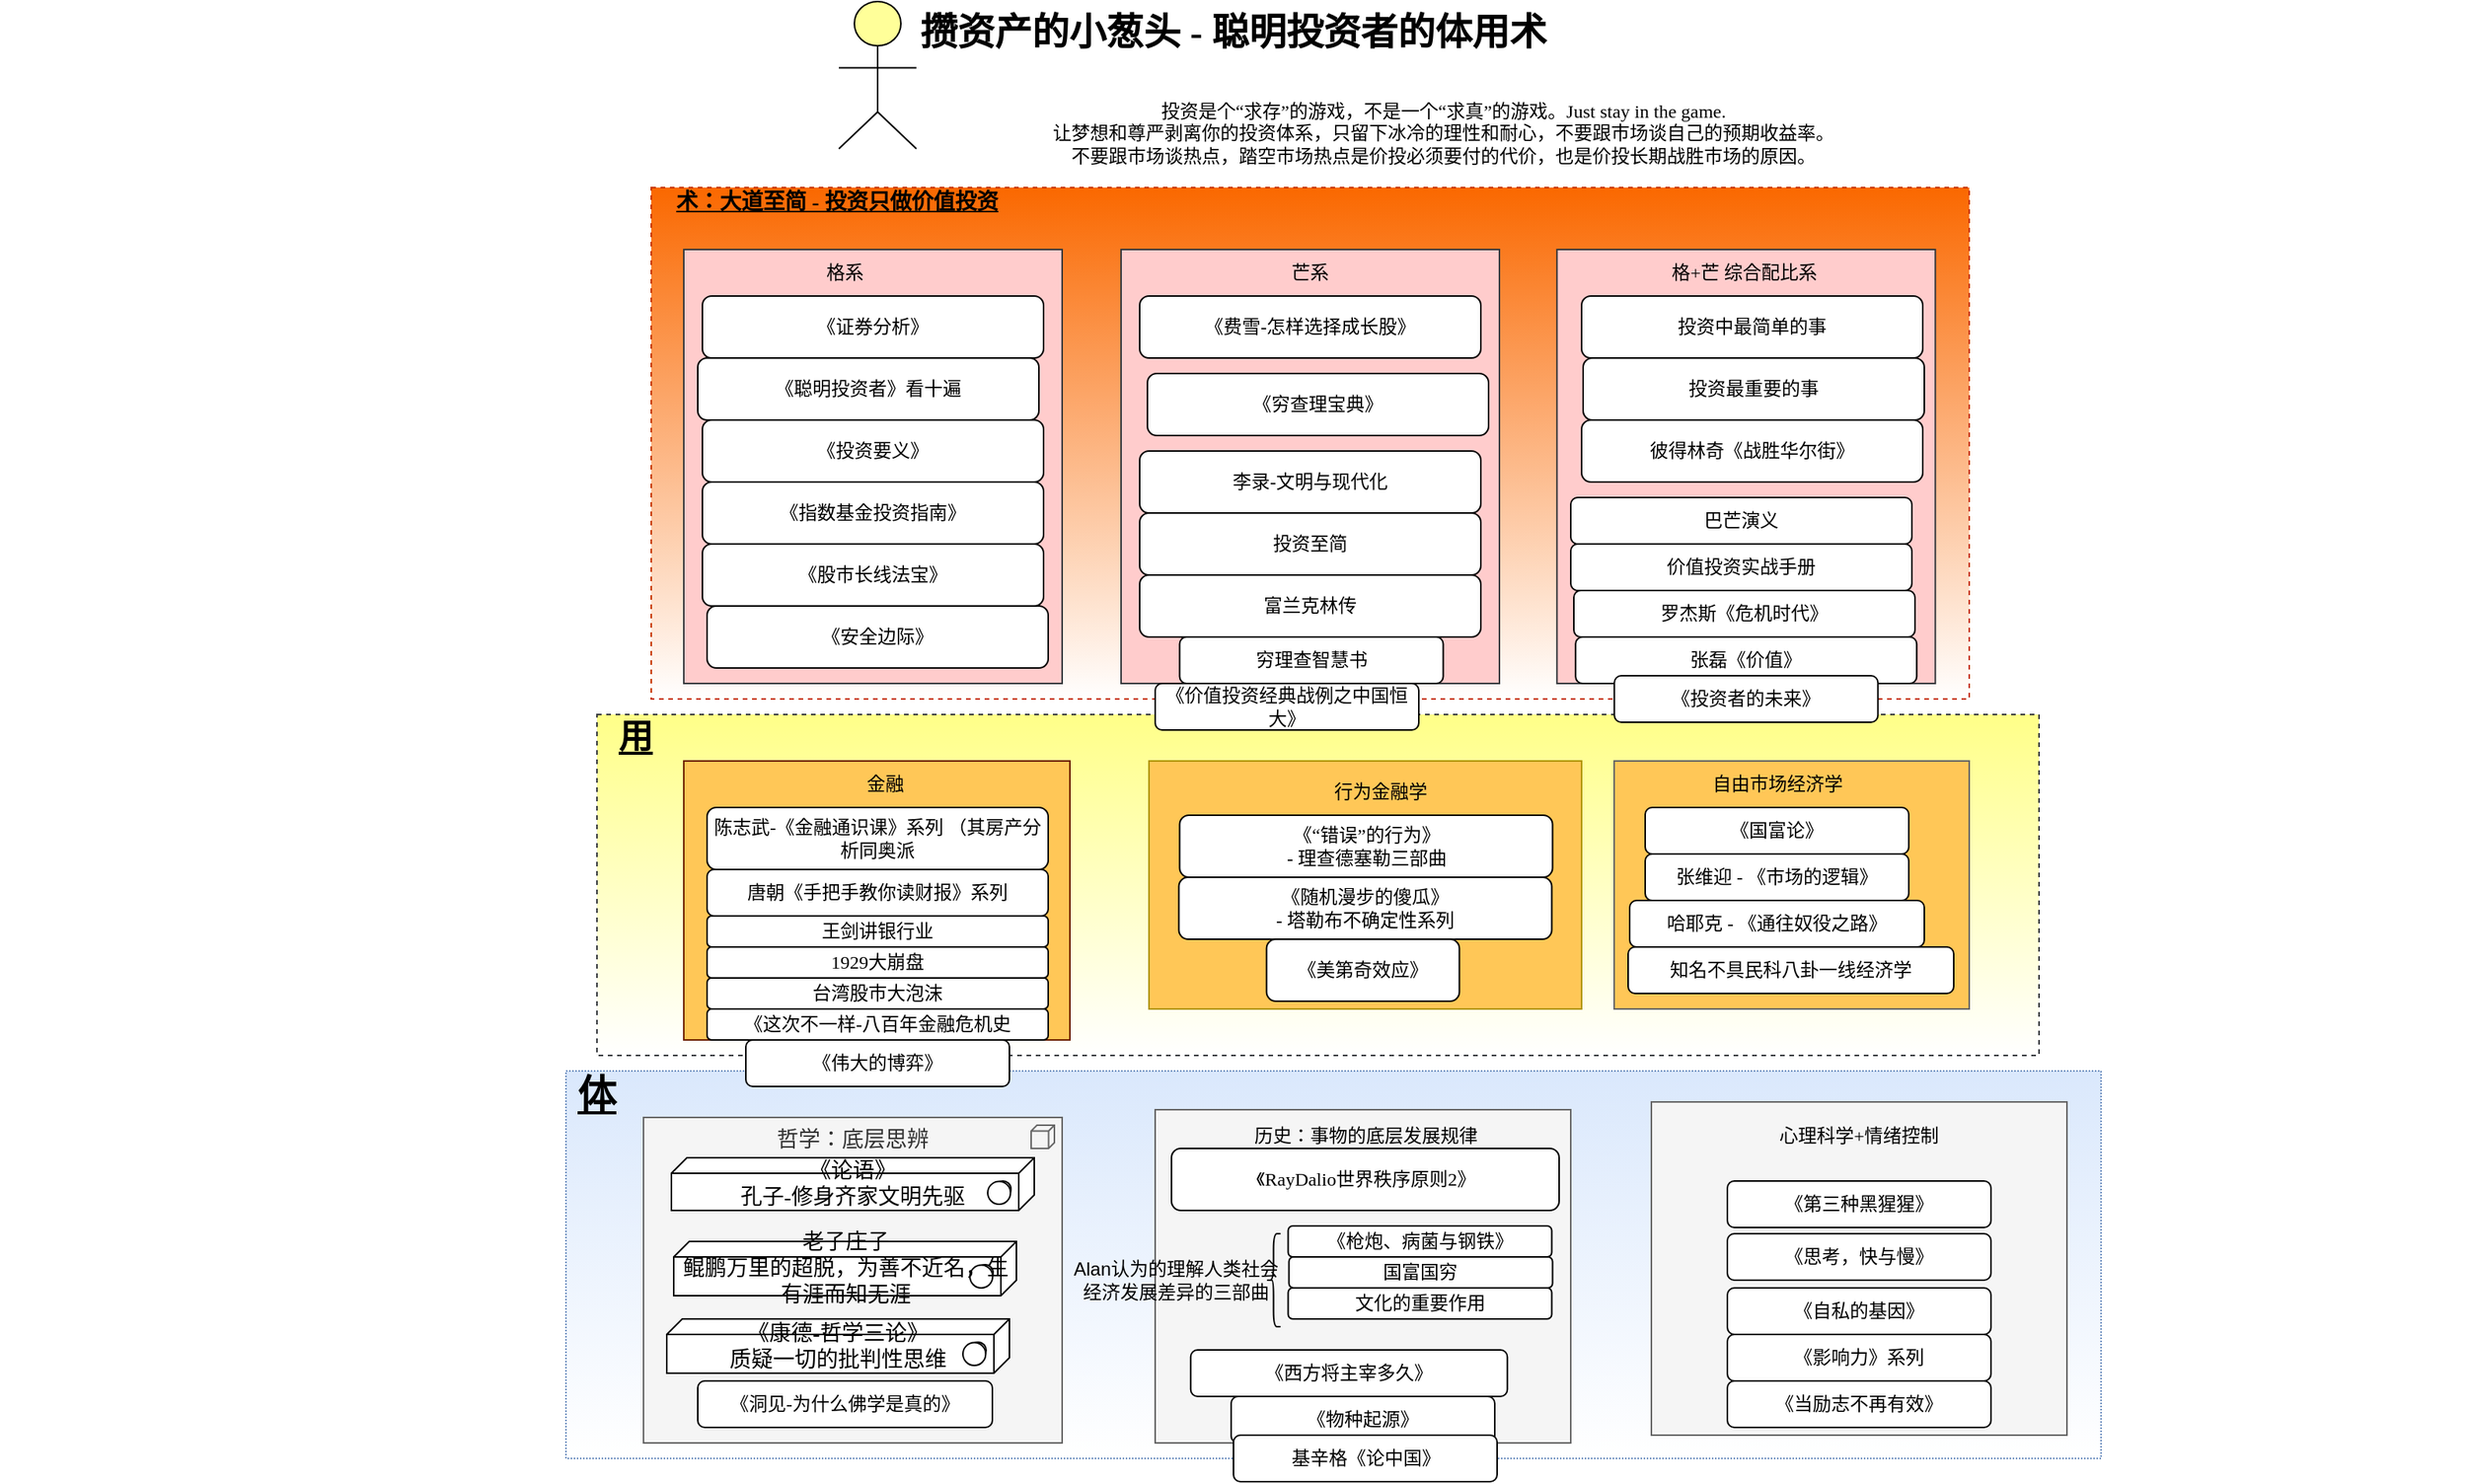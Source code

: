 <mxfile version="17.4.0" type="github">
  <diagram id="6I0OCvxSQrVGMHxT2VVA" name="Page-1">
    <mxGraphModel dx="2276" dy="768" grid="1" gridSize="10" guides="1" tooltips="1" connect="1" arrows="1" fold="1" page="1" pageScale="1" pageWidth="850" pageHeight="1100" math="0" shadow="0">
      <root>
        <mxCell id="0" />
        <mxCell id="1" parent="0" />
        <mxCell id="2UPQn2hBmgpu22kjz8Il-1" value="" style="whiteSpace=wrap;html=1;strokeColor=#6c8ebf;strokeWidth=1;fillColor=#dae8fc;fontSize=14;gradientColor=#ffffff;fontFamily=Verdana;dashed=1;dashPattern=1 1;" parent="1" vertex="1">
          <mxGeometry x="285" y="720" width="990" height="250" as="geometry" />
        </mxCell>
        <mxCell id="dKdSaXE48SgPbhcamS2K-31" value="" style="whiteSpace=wrap;html=1;strokeColor=#36393d;strokeWidth=1;fillColor=#ffff88;fontSize=14;gradientColor=#ffffff;fontFamily=Verdana;dashed=1;" parent="1" vertex="1">
          <mxGeometry x="305" y="490" width="930" height="220" as="geometry" />
        </mxCell>
        <mxCell id="dKdSaXE48SgPbhcamS2K-32" value="" style="whiteSpace=wrap;html=1;strokeColor=#C73500;strokeWidth=1;fillColor=#fa6800;fontSize=14;fontColor=#000000;gradientColor=#ffffff;fontFamily=Verdana;dashed=1;" parent="1" vertex="1">
          <mxGeometry x="340" y="150" width="850" height="330" as="geometry" />
        </mxCell>
        <mxCell id="dKdSaXE48SgPbhcamS2K-33" value="哲学：底层思辨" style="html=1;whiteSpace=wrap;fillColor=#f5f5f5;shape=mxgraph.archimate3.application;appType=node;archiType=square;fontSize=14;verticalAlign=top;fontColor=#333333;strokeColor=#666666;fontFamily=Verdana;" parent="1" vertex="1">
          <mxGeometry x="335" y="750" width="270" height="210" as="geometry" />
        </mxCell>
        <mxCell id="dKdSaXE48SgPbhcamS2K-35" value="《论语》&lt;div&gt;孔子-修身齐家文明先驱&lt;/div&gt;" style="html=1;whiteSpace=wrap;shape=mxgraph.archimate3.tech;techType=sysSw;fontSize=14;fontFamily=Verdana;" parent="1" vertex="1">
          <mxGeometry x="353" y="776" width="234" height="34" as="geometry" />
        </mxCell>
        <mxCell id="dKdSaXE48SgPbhcamS2K-37" value="《康德-哲学三论》&lt;br&gt;质疑一切的批判性思维" style="html=1;whiteSpace=wrap;shape=mxgraph.archimate3.tech;techType=sysSw;fontSize=14;fontFamily=Verdana;" parent="1" vertex="1">
          <mxGeometry x="350" y="880" width="221" height="35" as="geometry" />
        </mxCell>
        <mxCell id="dKdSaXE48SgPbhcamS2K-58" value="体" style="text;html=1;strokeColor=none;fillColor=none;align=center;verticalAlign=middle;whiteSpace=wrap;fontSize=25;fontStyle=5;fontFamily=Verdana;" parent="1" vertex="1">
          <mxGeometry x="285" y="720" width="40" height="30" as="geometry" />
        </mxCell>
        <mxCell id="dKdSaXE48SgPbhcamS2K-59" value="用" style="text;html=1;strokeColor=none;fillColor=none;align=center;verticalAlign=middle;whiteSpace=wrap;fontSize=22;fontStyle=5;fontFamily=Verdana;" parent="1" vertex="1">
          <mxGeometry x="310" y="490" width="40" height="30" as="geometry" />
        </mxCell>
        <mxCell id="dKdSaXE48SgPbhcamS2K-60" value="术：大道至简 - 投资只做价值投资" style="text;html=1;strokeColor=none;fillColor=none;align=center;verticalAlign=middle;whiteSpace=wrap;fontSize=14;fontStyle=5;fontFamily=Verdana;" parent="1" vertex="1">
          <mxGeometry x="340" y="150" width="240" height="20" as="geometry" />
        </mxCell>
        <mxCell id="dKdSaXE48SgPbhcamS2K-62" value="" style="html=1;whiteSpace=wrap;fillColor=#ffff99;shape=mxgraph.archimate3.actor;fontSize=14;fontFamily=Verdana;" parent="1" vertex="1">
          <mxGeometry x="461" y="30" width="50" height="95" as="geometry" />
        </mxCell>
        <mxCell id="dKdSaXE48SgPbhcamS2K-63" value="攒资产的小葱头 - 聪明投资者的体用术" style="text;strokeColor=none;fillColor=none;html=1;fontSize=24;fontStyle=1;verticalAlign=middle;align=center;fontFamily=Verdana;" parent="1" vertex="1">
          <mxGeometry x="-80" y="30" width="1590" height="40" as="geometry" />
        </mxCell>
        <mxCell id="2UPQn2hBmgpu22kjz8Il-3" value="" style="rounded=0;whiteSpace=wrap;html=1;fillColor=#f5f5f5;strokeColor=#666666;fontColor=#333333;fontFamily=Verdana;" parent="1" vertex="1">
          <mxGeometry x="665" y="745" width="268" height="215" as="geometry" />
        </mxCell>
        <mxCell id="2UPQn2hBmgpu22kjz8Il-4" value="历史：事物的底层发展规律" style="text;html=1;strokeColor=none;fillColor=none;align=center;verticalAlign=middle;whiteSpace=wrap;rounded=0;fontFamily=Verdana;" parent="1" vertex="1">
          <mxGeometry x="701.13" y="748" width="199.75" height="28" as="geometry" />
        </mxCell>
        <mxCell id="2UPQn2hBmgpu22kjz8Il-6" value="《枪炮、病菌与钢铁》" style="rounded=1;whiteSpace=wrap;html=1;fontFamily=Verdana;" parent="1" vertex="1">
          <mxGeometry x="750.75" y="820" width="170" height="20" as="geometry" />
        </mxCell>
        <mxCell id="2UPQn2hBmgpu22kjz8Il-7" value="《西方将主宰多久》" style="rounded=1;whiteSpace=wrap;html=1;fontFamily=Verdana;" parent="1" vertex="1">
          <mxGeometry x="687.88" y="900" width="204.25" height="30" as="geometry" />
        </mxCell>
        <mxCell id="2UPQn2hBmgpu22kjz8Il-10" value="" style="rounded=0;whiteSpace=wrap;html=1;fillColor=#FFC757;fontColor=#ffffff;strokeColor=#6D1F00;fontFamily=Verdana;" parent="1" vertex="1">
          <mxGeometry x="361" y="520" width="249" height="180" as="geometry" />
        </mxCell>
        <mxCell id="2UPQn2hBmgpu22kjz8Il-9" value="陈志武-《金融通识课》系列 （其房产分析同奥派" style="rounded=1;whiteSpace=wrap;html=1;fontFamily=Verdana;" parent="1" vertex="1">
          <mxGeometry x="376" y="550" width="220" height="40" as="geometry" />
        </mxCell>
        <mxCell id="2UPQn2hBmgpu22kjz8Il-12" value="金融" style="text;html=1;strokeColor=none;fillColor=none;align=center;verticalAlign=middle;whiteSpace=wrap;rounded=0;fontFamily=Verdana;" parent="1" vertex="1">
          <mxGeometry x="461" y="520" width="60" height="30" as="geometry" />
        </mxCell>
        <mxCell id="2UPQn2hBmgpu22kjz8Il-13" value="" style="rounded=0;whiteSpace=wrap;html=1;fillColor=#f5f5f5;strokeColor=#666666;fontColor=#333333;fontFamily=Verdana;" parent="1" vertex="1">
          <mxGeometry x="985" y="740" width="268" height="215" as="geometry" />
        </mxCell>
        <mxCell id="2UPQn2hBmgpu22kjz8Il-14" value="心理科学+情绪控制" style="text;html=1;strokeColor=none;fillColor=none;align=center;verticalAlign=middle;whiteSpace=wrap;rounded=0;fontFamily=Verdana;" parent="1" vertex="1">
          <mxGeometry x="1019.13" y="748" width="199.75" height="28" as="geometry" />
        </mxCell>
        <mxCell id="2UPQn2hBmgpu22kjz8Il-15" value="《物种起源》" style="rounded=1;whiteSpace=wrap;html=1;fontFamily=Verdana;" parent="1" vertex="1">
          <mxGeometry x="713.99" y="930" width="170" height="30" as="geometry" />
        </mxCell>
        <mxCell id="2UPQn2hBmgpu22kjz8Il-16" value="《第三种黑猩猩》" style="rounded=1;whiteSpace=wrap;html=1;fontFamily=Verdana;" parent="1" vertex="1">
          <mxGeometry x="1034.01" y="791" width="170" height="30" as="geometry" />
        </mxCell>
        <mxCell id="2UPQn2hBmgpu22kjz8Il-17" value="《影响力》系列" style="rounded=1;whiteSpace=wrap;html=1;fontFamily=Verdana;" parent="1" vertex="1">
          <mxGeometry x="1034.01" y="890" width="170" height="30" as="geometry" />
        </mxCell>
        <mxCell id="2UPQn2hBmgpu22kjz8Il-18" value="" style="rounded=0;whiteSpace=wrap;html=1;fillColor=#FFC757;fontColor=#000000;strokeColor=#B09500;gradientColor=none;fontFamily=Verdana;" parent="1" vertex="1">
          <mxGeometry x="661" y="520" width="279" height="160" as="geometry" />
        </mxCell>
        <mxCell id="2UPQn2hBmgpu22kjz8Il-19" value="行为金融学" style="text;html=1;strokeColor=none;fillColor=none;align=center;verticalAlign=middle;whiteSpace=wrap;rounded=0;fontFamily=Verdana;" parent="1" vertex="1">
          <mxGeometry x="757.87" y="530" width="105" height="20" as="geometry" />
        </mxCell>
        <mxCell id="2UPQn2hBmgpu22kjz8Il-20" value="《随机漫步的傻瓜》&lt;br&gt;- 塔勒布不确定性系列" style="rounded=1;whiteSpace=wrap;html=1;fontFamily=Verdana;" parent="1" vertex="1">
          <mxGeometry x="680.25" y="595" width="240.5" height="40" as="geometry" />
        </mxCell>
        <mxCell id="2UPQn2hBmgpu22kjz8Il-21" value="&lt;span&gt;《美第奇效应》&lt;/span&gt;" style="rounded=1;whiteSpace=wrap;html=1;gradientColor=#ffffff;fontFamily=Verdana;" parent="1" vertex="1">
          <mxGeometry x="736.81" y="635" width="124.37" height="40" as="geometry" />
        </mxCell>
        <mxCell id="2UPQn2hBmgpu22kjz8Il-22" value="" style="rounded=0;whiteSpace=wrap;html=1;fillColor=#FFC757;strokeColor=#666666;fontColor=#333333;fontFamily=Verdana;" parent="1" vertex="1">
          <mxGeometry x="961" y="520" width="229" height="160" as="geometry" />
        </mxCell>
        <mxCell id="2UPQn2hBmgpu22kjz8Il-23" value="自由市场经济学" style="text;html=1;strokeColor=none;fillColor=none;align=center;verticalAlign=middle;whiteSpace=wrap;rounded=0;fontFamily=Verdana;" parent="1" vertex="1">
          <mxGeometry x="1005.5" y="530" width="121" height="10" as="geometry" />
        </mxCell>
        <mxCell id="2UPQn2hBmgpu22kjz8Il-24" value="《国富论》" style="rounded=1;whiteSpace=wrap;html=1;gradientColor=#ffffff;fontFamily=Verdana;" parent="1" vertex="1">
          <mxGeometry x="981" y="550" width="170" height="30" as="geometry" />
        </mxCell>
        <mxCell id="2UPQn2hBmgpu22kjz8Il-25" value="张维迎 - 《市场的逻辑》" style="rounded=1;whiteSpace=wrap;html=1;gradientColor=#ffffff;fontFamily=Verdana;" parent="1" vertex="1">
          <mxGeometry x="981" y="580" width="170" height="30" as="geometry" />
        </mxCell>
        <mxCell id="2UPQn2hBmgpu22kjz8Il-27" value="知名不具民科八卦一线经济学" style="rounded=1;whiteSpace=wrap;html=1;gradientColor=#ffffff;fontFamily=Verdana;" parent="1" vertex="1">
          <mxGeometry x="970" y="640" width="210" height="30" as="geometry" />
        </mxCell>
        <mxCell id="2UPQn2hBmgpu22kjz8Il-26" value="哈耶克 - 《通往奴役之路》" style="rounded=1;whiteSpace=wrap;html=1;gradientColor=#ffffff;fontFamily=Verdana;" parent="1" vertex="1">
          <mxGeometry x="971" y="610" width="190" height="30" as="geometry" />
        </mxCell>
        <mxCell id="2UPQn2hBmgpu22kjz8Il-30" value="" style="rounded=0;whiteSpace=wrap;html=1;fillColor=#ffcccc;strokeColor=#36393d;fontFamily=Verdana;" parent="1" vertex="1">
          <mxGeometry x="361" y="190" width="244" height="280" as="geometry" />
        </mxCell>
        <mxCell id="2UPQn2hBmgpu22kjz8Il-31" value="格系" style="text;html=1;strokeColor=none;fillColor=none;align=center;verticalAlign=middle;whiteSpace=wrap;rounded=0;fontFamily=Verdana;" parent="1" vertex="1">
          <mxGeometry x="410" y="200" width="110" height="10" as="geometry" />
        </mxCell>
        <mxCell id="2UPQn2hBmgpu22kjz8Il-32" value="" style="rounded=0;whiteSpace=wrap;html=1;fillColor=#ffcccc;strokeColor=#36393d;fontFamily=Verdana;" parent="1" vertex="1">
          <mxGeometry x="643" y="190" width="244" height="280" as="geometry" />
        </mxCell>
        <mxCell id="2UPQn2hBmgpu22kjz8Il-33" value="芒系" style="text;html=1;strokeColor=none;fillColor=none;align=center;verticalAlign=middle;whiteSpace=wrap;rounded=0;fontFamily=Verdana;" parent="1" vertex="1">
          <mxGeometry x="709.87" y="200" width="110" height="10" as="geometry" />
        </mxCell>
        <mxCell id="2UPQn2hBmgpu22kjz8Il-34" value="" style="rounded=0;whiteSpace=wrap;html=1;fillColor=#ffcccc;strokeColor=#36393d;fontFamily=Verdana;" parent="1" vertex="1">
          <mxGeometry x="924.12" y="190" width="244" height="280" as="geometry" />
        </mxCell>
        <mxCell id="2UPQn2hBmgpu22kjz8Il-35" value="格+芒 综合配比系" style="text;html=1;strokeColor=none;fillColor=none;align=center;verticalAlign=middle;whiteSpace=wrap;rounded=0;fontFamily=Verdana;" parent="1" vertex="1">
          <mxGeometry x="980" y="195" width="130" height="20" as="geometry" />
        </mxCell>
        <mxCell id="2UPQn2hBmgpu22kjz8Il-36" value="《证券分析》" style="rounded=1;whiteSpace=wrap;html=1;fontFamily=Verdana;" parent="1" vertex="1">
          <mxGeometry x="373" y="220" width="220" height="40" as="geometry" />
        </mxCell>
        <mxCell id="2UPQn2hBmgpu22kjz8Il-37" value="《聪明投资者》看十遍" style="rounded=1;whiteSpace=wrap;html=1;fontFamily=Verdana;" parent="1" vertex="1">
          <mxGeometry x="370" y="260" width="220" height="40" as="geometry" />
        </mxCell>
        <mxCell id="2UPQn2hBmgpu22kjz8Il-38" value="《投资要义》" style="rounded=1;whiteSpace=wrap;html=1;fontFamily=Verdana;" parent="1" vertex="1">
          <mxGeometry x="373" y="300" width="220" height="40" as="geometry" />
        </mxCell>
        <mxCell id="2UPQn2hBmgpu22kjz8Il-39" value="《股市长线法宝》" style="rounded=1;whiteSpace=wrap;html=1;fontFamily=Verdana;" parent="1" vertex="1">
          <mxGeometry x="373" y="380" width="220" height="40" as="geometry" />
        </mxCell>
        <mxCell id="2UPQn2hBmgpu22kjz8Il-40" value="唐朝《手把手教你读财报》系列" style="rounded=1;whiteSpace=wrap;html=1;fontFamily=Verdana;" parent="1" vertex="1">
          <mxGeometry x="376" y="590" width="220" height="30" as="geometry" />
        </mxCell>
        <mxCell id="2UPQn2hBmgpu22kjz8Il-41" value="《费雪-怎样选择成长股》" style="rounded=1;whiteSpace=wrap;html=1;fontFamily=Verdana;" parent="1" vertex="1">
          <mxGeometry x="655" y="220" width="220" height="40" as="geometry" />
        </mxCell>
        <mxCell id="2UPQn2hBmgpu22kjz8Il-42" value="《穷查理宝典》" style="rounded=1;whiteSpace=wrap;html=1;fontFamily=Verdana;" parent="1" vertex="1">
          <mxGeometry x="660" y="270" width="220" height="40" as="geometry" />
        </mxCell>
        <mxCell id="2UPQn2hBmgpu22kjz8Il-43" value="李录-文明与现代化" style="rounded=1;whiteSpace=wrap;html=1;fontFamily=Verdana;" parent="1" vertex="1">
          <mxGeometry x="655" y="320" width="220" height="40" as="geometry" />
        </mxCell>
        <mxCell id="2UPQn2hBmgpu22kjz8Il-44" value="投资至简" style="rounded=1;whiteSpace=wrap;html=1;fontFamily=Verdana;" parent="1" vertex="1">
          <mxGeometry x="655" y="360" width="220" height="40" as="geometry" />
        </mxCell>
        <mxCell id="2UPQn2hBmgpu22kjz8Il-45" value="投资中最简单的事" style="rounded=1;whiteSpace=wrap;html=1;fontFamily=Verdana;" parent="1" vertex="1">
          <mxGeometry x="940" y="220" width="220" height="40" as="geometry" />
        </mxCell>
        <mxCell id="2UPQn2hBmgpu22kjz8Il-46" value="富兰克林传" style="rounded=1;whiteSpace=wrap;html=1;fontFamily=Verdana;" parent="1" vertex="1">
          <mxGeometry x="655" y="400" width="220" height="40" as="geometry" />
        </mxCell>
        <mxCell id="2UPQn2hBmgpu22kjz8Il-47" value="巴芒演义" style="rounded=1;whiteSpace=wrap;html=1;fontFamily=Verdana;" parent="1" vertex="1">
          <mxGeometry x="933" y="350" width="220" height="30" as="geometry" />
        </mxCell>
        <mxCell id="2UPQn2hBmgpu22kjz8Il-48" value="价值投资实战手册" style="rounded=1;whiteSpace=wrap;html=1;fontFamily=Verdana;" parent="1" vertex="1">
          <mxGeometry x="933" y="380" width="220" height="30" as="geometry" />
        </mxCell>
        <mxCell id="2UPQn2hBmgpu22kjz8Il-49" value="罗杰斯《危机时代》" style="rounded=1;whiteSpace=wrap;html=1;fontFamily=Verdana;" parent="1" vertex="1">
          <mxGeometry x="935" y="410" width="220" height="30" as="geometry" />
        </mxCell>
        <mxCell id="2UPQn2hBmgpu22kjz8Il-50" value="投资是个“求存”的游戏，不是一个“求真”的游戏。Just stay in the game.&lt;br&gt;让梦想和尊严剥离你的投资体系，只留下冰冷的理性和耐心，不要跟市场谈自己的预期收益率。&lt;br&gt;不要跟市场谈热点，踏空市场热点是价投必须要付的代价，也是价投长期战胜市场的原因。" style="text;html=1;strokeColor=none;fillColor=none;align=center;verticalAlign=middle;whiteSpace=wrap;rounded=0;fontFamily=Verdana;" parent="1" vertex="1">
          <mxGeometry x="511" y="80" width="680" height="70" as="geometry" />
        </mxCell>
        <mxCell id="_oVIlWOz1TtohpvACNEr-1" value="王剑讲银行业" style="rounded=1;whiteSpace=wrap;html=1;fontFamily=Verdana;" parent="1" vertex="1">
          <mxGeometry x="376" y="620" width="220" height="20" as="geometry" />
        </mxCell>
        <mxCell id="_oVIlWOz1TtohpvACNEr-2" value="《思考，快与慢》" style="rounded=1;whiteSpace=wrap;html=1;fontFamily=Verdana;" parent="1" vertex="1">
          <mxGeometry x="1034" y="825" width="170" height="30" as="geometry" />
        </mxCell>
        <mxCell id="_oVIlWOz1TtohpvACNEr-3" value="《自私的基因》" style="rounded=1;whiteSpace=wrap;html=1;fontFamily=Verdana;" parent="1" vertex="1">
          <mxGeometry x="1034.01" y="860" width="170" height="30" as="geometry" />
        </mxCell>
        <mxCell id="_oVIlWOz1TtohpvACNEr-4" value="张磊《价值》" style="rounded=1;whiteSpace=wrap;html=1;fontFamily=Verdana;" parent="1" vertex="1">
          <mxGeometry x="936.12" y="440" width="220" height="30" as="geometry" />
        </mxCell>
        <mxCell id="_oVIlWOz1TtohpvACNEr-5" value="投资最重要的事" style="rounded=1;whiteSpace=wrap;html=1;fontFamily=Verdana;" parent="1" vertex="1">
          <mxGeometry x="941" y="260" width="220" height="40" as="geometry" />
        </mxCell>
        <mxCell id="_oVIlWOz1TtohpvACNEr-6" value="《洞见-为什么佛学是真的》" style="rounded=1;whiteSpace=wrap;html=1;fontFamily=Verdana;" parent="1" vertex="1">
          <mxGeometry x="370" y="920" width="190" height="30" as="geometry" />
        </mxCell>
        <mxCell id="_oVIlWOz1TtohpvACNEr-7" value="彼得林奇《战胜华尔街》" style="rounded=1;whiteSpace=wrap;html=1;fontFamily=Verdana;" parent="1" vertex="1">
          <mxGeometry x="940" y="300" width="220" height="40" as="geometry" />
        </mxCell>
        <mxCell id="_oVIlWOz1TtohpvACNEr-9" value="1929大崩盘" style="rounded=1;whiteSpace=wrap;html=1;fontFamily=Verdana;" parent="1" vertex="1">
          <mxGeometry x="376" y="640" width="220" height="20" as="geometry" />
        </mxCell>
        <mxCell id="_oVIlWOz1TtohpvACNEr-10" value="台湾股市大泡沫" style="rounded=1;whiteSpace=wrap;html=1;fontFamily=Verdana;" parent="1" vertex="1">
          <mxGeometry x="376" y="660" width="220" height="20" as="geometry" />
        </mxCell>
        <mxCell id="_oVIlWOz1TtohpvACNEr-11" value="《这次不一样-八百年金融危机史" style="rounded=1;whiteSpace=wrap;html=1;fontFamily=Verdana;" parent="1" vertex="1">
          <mxGeometry x="376" y="680" width="220" height="20" as="geometry" />
        </mxCell>
        <mxCell id="rPRx6Cu0Rj1aU1Bfvwr7-1" value="《“错误”的行为》&lt;br&gt;- 理查德塞勒三部曲" style="rounded=1;whiteSpace=wrap;html=1;fontFamily=Verdana;" parent="1" vertex="1">
          <mxGeometry x="680.76" y="555" width="240.5" height="40" as="geometry" />
        </mxCell>
        <mxCell id="GKAUTqrhiYJ9FwPA4YBA-1" value="国富国穷" style="rounded=1;whiteSpace=wrap;html=1;gradientColor=#ffffff;fontFamily=Verdana;" parent="1" vertex="1">
          <mxGeometry x="751.26" y="840" width="170" height="20" as="geometry" />
        </mxCell>
        <mxCell id="GKAUTqrhiYJ9FwPA4YBA-2" value="穷理查智慧书" style="rounded=1;whiteSpace=wrap;html=1;gradientColor=#ffffff;fontFamily=Verdana;" parent="1" vertex="1">
          <mxGeometry x="680.76" y="440" width="170" height="30" as="geometry" />
        </mxCell>
        <mxCell id="ezXGHrwmtlA3wl73h4Eo-1" value="老子庄子&lt;br&gt;鲲鹏万里的超脱，为善不近名，生有涯而知无涯" style="html=1;whiteSpace=wrap;shape=mxgraph.archimate3.tech;techType=sysSw;fontSize=14;fontFamily=Verdana;" parent="1" vertex="1">
          <mxGeometry x="354.5" y="830" width="221" height="35" as="geometry" />
        </mxCell>
        <mxCell id="ezXGHrwmtlA3wl73h4Eo-2" value="《RayDalio世界秩序原则2》" style="rounded=1;whiteSpace=wrap;html=1;fontFamily=Verdana;" parent="1" vertex="1">
          <mxGeometry x="675.5" y="770" width="250" height="40" as="geometry" />
        </mxCell>
        <mxCell id="ezXGHrwmtlA3wl73h4Eo-3" value="《指数基金投资指南》" style="rounded=1;whiteSpace=wrap;html=1;fontFamily=Verdana;" parent="1" vertex="1">
          <mxGeometry x="373" y="340" width="220" height="40" as="geometry" />
        </mxCell>
        <mxCell id="vK0wXEQlyKKFTBUph-yH-1" value="文化的重要作用" style="rounded=1;whiteSpace=wrap;html=1;gradientColor=#ffffff;fontFamily=Verdana;" vertex="1" parent="1">
          <mxGeometry x="750.75" y="860" width="170" height="20" as="geometry" />
        </mxCell>
        <mxCell id="vK0wXEQlyKKFTBUph-yH-4" value="" style="shape=curlyBracket;whiteSpace=wrap;html=1;rounded=1;" vertex="1" parent="1">
          <mxGeometry x="736.81" y="825" width="9" height="60" as="geometry" />
        </mxCell>
        <mxCell id="vK0wXEQlyKKFTBUph-yH-5" value="Alan认为的理解人类社会经济发展差异的三部曲" style="text;html=1;strokeColor=none;fillColor=none;align=center;verticalAlign=middle;whiteSpace=wrap;rounded=0;" vertex="1" parent="1">
          <mxGeometry x="610.81" y="830" width="135" height="50" as="geometry" />
        </mxCell>
        <mxCell id="vK0wXEQlyKKFTBUph-yH-6" value="《当励志不再有效》" style="rounded=1;whiteSpace=wrap;html=1;fontFamily=Verdana;" vertex="1" parent="1">
          <mxGeometry x="1034.01" y="920" width="170" height="30" as="geometry" />
        </mxCell>
        <mxCell id="vK0wXEQlyKKFTBUph-yH-7" value="《伟大的博弈》" style="rounded=1;whiteSpace=wrap;html=1;gradientColor=#ffffff;fontFamily=Verdana;" vertex="1" parent="1">
          <mxGeometry x="401" y="700" width="170" height="30" as="geometry" />
        </mxCell>
        <mxCell id="vK0wXEQlyKKFTBUph-yH-8" value="基辛格《论中国》" style="rounded=1;whiteSpace=wrap;html=1;gradientColor=#ffffff;fontFamily=Verdana;" vertex="1" parent="1">
          <mxGeometry x="715.5" y="955" width="170" height="30" as="geometry" />
        </mxCell>
        <mxCell id="vK0wXEQlyKKFTBUph-yH-9" value="《安全边际》" style="rounded=1;whiteSpace=wrap;html=1;fontFamily=Verdana;" vertex="1" parent="1">
          <mxGeometry x="376" y="420" width="220" height="40" as="geometry" />
        </mxCell>
        <mxCell id="vK0wXEQlyKKFTBUph-yH-10" value="《价值投资经典战例之中国恒大》" style="rounded=1;whiteSpace=wrap;html=1;gradientColor=#ffffff;fontFamily=Verdana;" vertex="1" parent="1">
          <mxGeometry x="665.0" y="470" width="170" height="30" as="geometry" />
        </mxCell>
        <mxCell id="vK0wXEQlyKKFTBUph-yH-11" value="《投资者的未来》" style="rounded=1;whiteSpace=wrap;html=1;gradientColor=#ffffff;fontFamily=Verdana;" vertex="1" parent="1">
          <mxGeometry x="961.12" y="465" width="170" height="30" as="geometry" />
        </mxCell>
      </root>
    </mxGraphModel>
  </diagram>
</mxfile>
